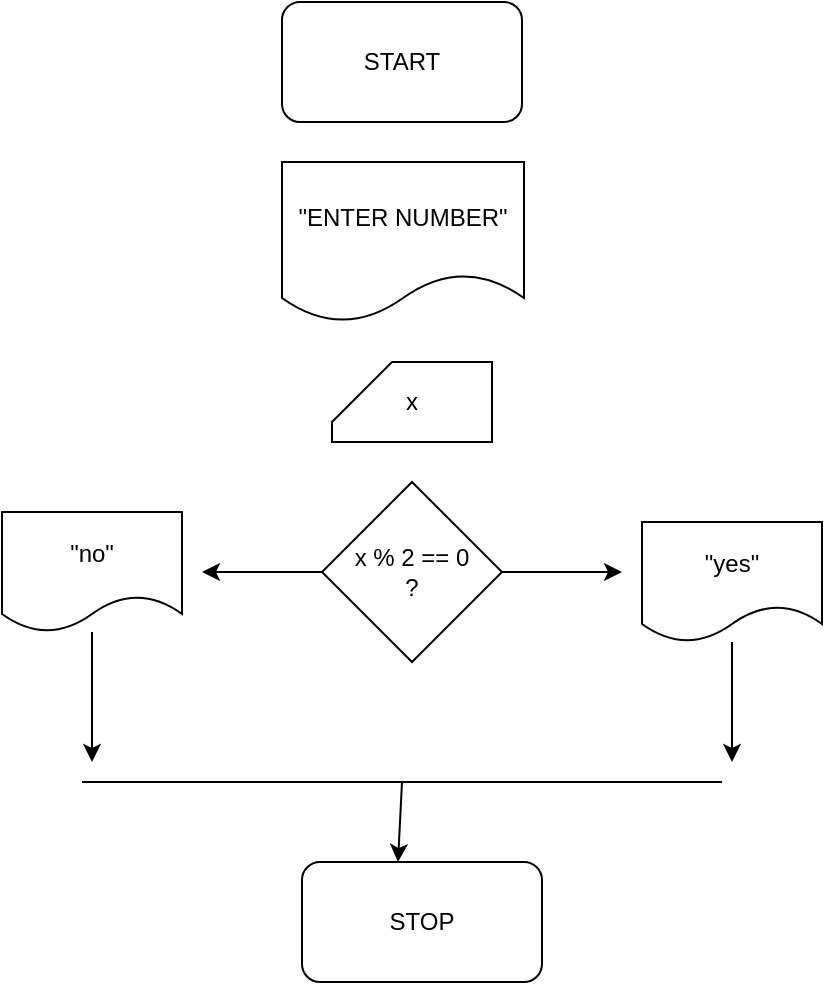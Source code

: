 <mxfile version="21.6.6" type="device">
  <diagram name="Page-1" id="Ue9JSz3db-kJe1kkPnQE">
    <mxGraphModel dx="1235" dy="666" grid="1" gridSize="10" guides="1" tooltips="1" connect="1" arrows="1" fold="1" page="1" pageScale="1" pageWidth="850" pageHeight="1100" math="0" shadow="0">
      <root>
        <mxCell id="0" />
        <mxCell id="1" parent="0" />
        <mxCell id="Qb6nIVdXhHOiRRNpo8Cw-1" value="START" style="rounded=1;whiteSpace=wrap;html=1;" vertex="1" parent="1">
          <mxGeometry x="220" y="40" width="120" height="60" as="geometry" />
        </mxCell>
        <mxCell id="Qb6nIVdXhHOiRRNpo8Cw-2" value="STOP" style="rounded=1;whiteSpace=wrap;html=1;" vertex="1" parent="1">
          <mxGeometry x="230" y="470" width="120" height="60" as="geometry" />
        </mxCell>
        <mxCell id="Qb6nIVdXhHOiRRNpo8Cw-3" value="&quot;ENTER NUMBER&quot;" style="shape=document;whiteSpace=wrap;html=1;boundedLbl=1;" vertex="1" parent="1">
          <mxGeometry x="220" y="120" width="121" height="80" as="geometry" />
        </mxCell>
        <mxCell id="Qb6nIVdXhHOiRRNpo8Cw-4" value="x" style="shape=card;whiteSpace=wrap;html=1;" vertex="1" parent="1">
          <mxGeometry x="245" y="220" width="80" height="40" as="geometry" />
        </mxCell>
        <mxCell id="Qb6nIVdXhHOiRRNpo8Cw-8" style="edgeStyle=orthogonalEdgeStyle;rounded=0;orthogonalLoop=1;jettySize=auto;html=1;" edge="1" parent="1" source="Qb6nIVdXhHOiRRNpo8Cw-5">
          <mxGeometry relative="1" as="geometry">
            <mxPoint x="390" y="325" as="targetPoint" />
          </mxGeometry>
        </mxCell>
        <mxCell id="Qb6nIVdXhHOiRRNpo8Cw-9" style="edgeStyle=orthogonalEdgeStyle;rounded=0;orthogonalLoop=1;jettySize=auto;html=1;" edge="1" parent="1" source="Qb6nIVdXhHOiRRNpo8Cw-5">
          <mxGeometry relative="1" as="geometry">
            <mxPoint x="180" y="325" as="targetPoint" />
          </mxGeometry>
        </mxCell>
        <mxCell id="Qb6nIVdXhHOiRRNpo8Cw-5" value="x % 2 == 0&lt;br&gt;?" style="rhombus;whiteSpace=wrap;html=1;" vertex="1" parent="1">
          <mxGeometry x="240" y="280" width="90" height="90" as="geometry" />
        </mxCell>
        <mxCell id="Qb6nIVdXhHOiRRNpo8Cw-11" style="edgeStyle=orthogonalEdgeStyle;rounded=0;orthogonalLoop=1;jettySize=auto;html=1;" edge="1" parent="1" source="Qb6nIVdXhHOiRRNpo8Cw-6">
          <mxGeometry relative="1" as="geometry">
            <mxPoint x="445" y="420" as="targetPoint" />
          </mxGeometry>
        </mxCell>
        <mxCell id="Qb6nIVdXhHOiRRNpo8Cw-6" value="&quot;yes&quot;" style="shape=document;whiteSpace=wrap;html=1;boundedLbl=1;" vertex="1" parent="1">
          <mxGeometry x="400" y="300" width="90" height="60" as="geometry" />
        </mxCell>
        <mxCell id="Qb6nIVdXhHOiRRNpo8Cw-10" style="edgeStyle=orthogonalEdgeStyle;rounded=0;orthogonalLoop=1;jettySize=auto;html=1;" edge="1" parent="1" source="Qb6nIVdXhHOiRRNpo8Cw-7">
          <mxGeometry relative="1" as="geometry">
            <mxPoint x="125" y="420" as="targetPoint" />
          </mxGeometry>
        </mxCell>
        <mxCell id="Qb6nIVdXhHOiRRNpo8Cw-7" value="&quot;no&quot;" style="shape=document;whiteSpace=wrap;html=1;boundedLbl=1;" vertex="1" parent="1">
          <mxGeometry x="80" y="295" width="90" height="60" as="geometry" />
        </mxCell>
        <mxCell id="Qb6nIVdXhHOiRRNpo8Cw-12" value="" style="endArrow=none;html=1;rounded=0;" edge="1" parent="1">
          <mxGeometry width="50" height="50" relative="1" as="geometry">
            <mxPoint x="120" y="430" as="sourcePoint" />
            <mxPoint x="440" y="430" as="targetPoint" />
          </mxGeometry>
        </mxCell>
        <mxCell id="Qb6nIVdXhHOiRRNpo8Cw-13" value="" style="endArrow=classic;html=1;rounded=0;entryX=0.4;entryY=0;entryDx=0;entryDy=0;entryPerimeter=0;" edge="1" parent="1" target="Qb6nIVdXhHOiRRNpo8Cw-2">
          <mxGeometry width="50" height="50" relative="1" as="geometry">
            <mxPoint x="280" y="430" as="sourcePoint" />
            <mxPoint x="450" y="270" as="targetPoint" />
          </mxGeometry>
        </mxCell>
      </root>
    </mxGraphModel>
  </diagram>
</mxfile>
